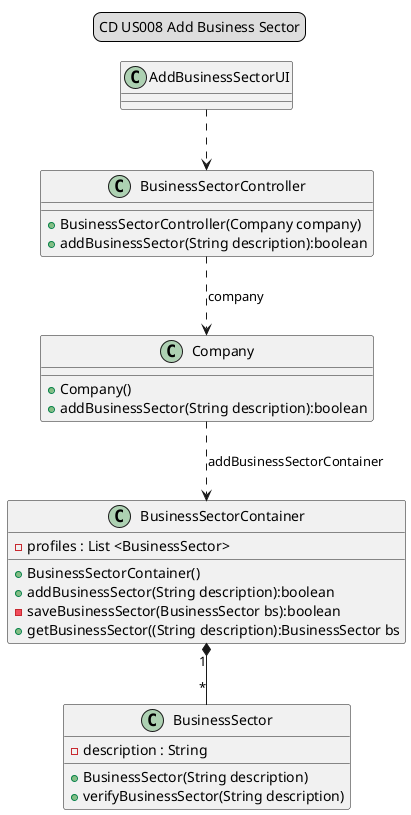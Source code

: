 @startuml
'https://plantuml.com/class-diagram
legend top
 CD US008 Add Business Sector
 end legend

AddBusinessSectorUI..>BusinessSectorController
BusinessSectorController..>Company: company
Company..>BusinessSectorContainer: addBusinessSectorContainer
BusinessSectorContainer"1"*--"*"BusinessSector

class AddBusinessSectorUI {
}

class BusinessSectorController {
+BusinessSectorController(Company company)
+addBusinessSector(String description):boolean
}
class Company{
+Company()
+addBusinessSector(String description):boolean
}

class BusinessSectorContainer {
-profiles : List <BusinessSector>
+BusinessSectorContainer()
+addBusinessSector(String description):boolean
-saveBusinessSector(BusinessSector bs):boolean
+getBusinessSector((String description):BusinessSector bs
}

class BusinessSector {
-description : String
+BusinessSector(String description)
+ verifyBusinessSector(String description)
}


@enduml